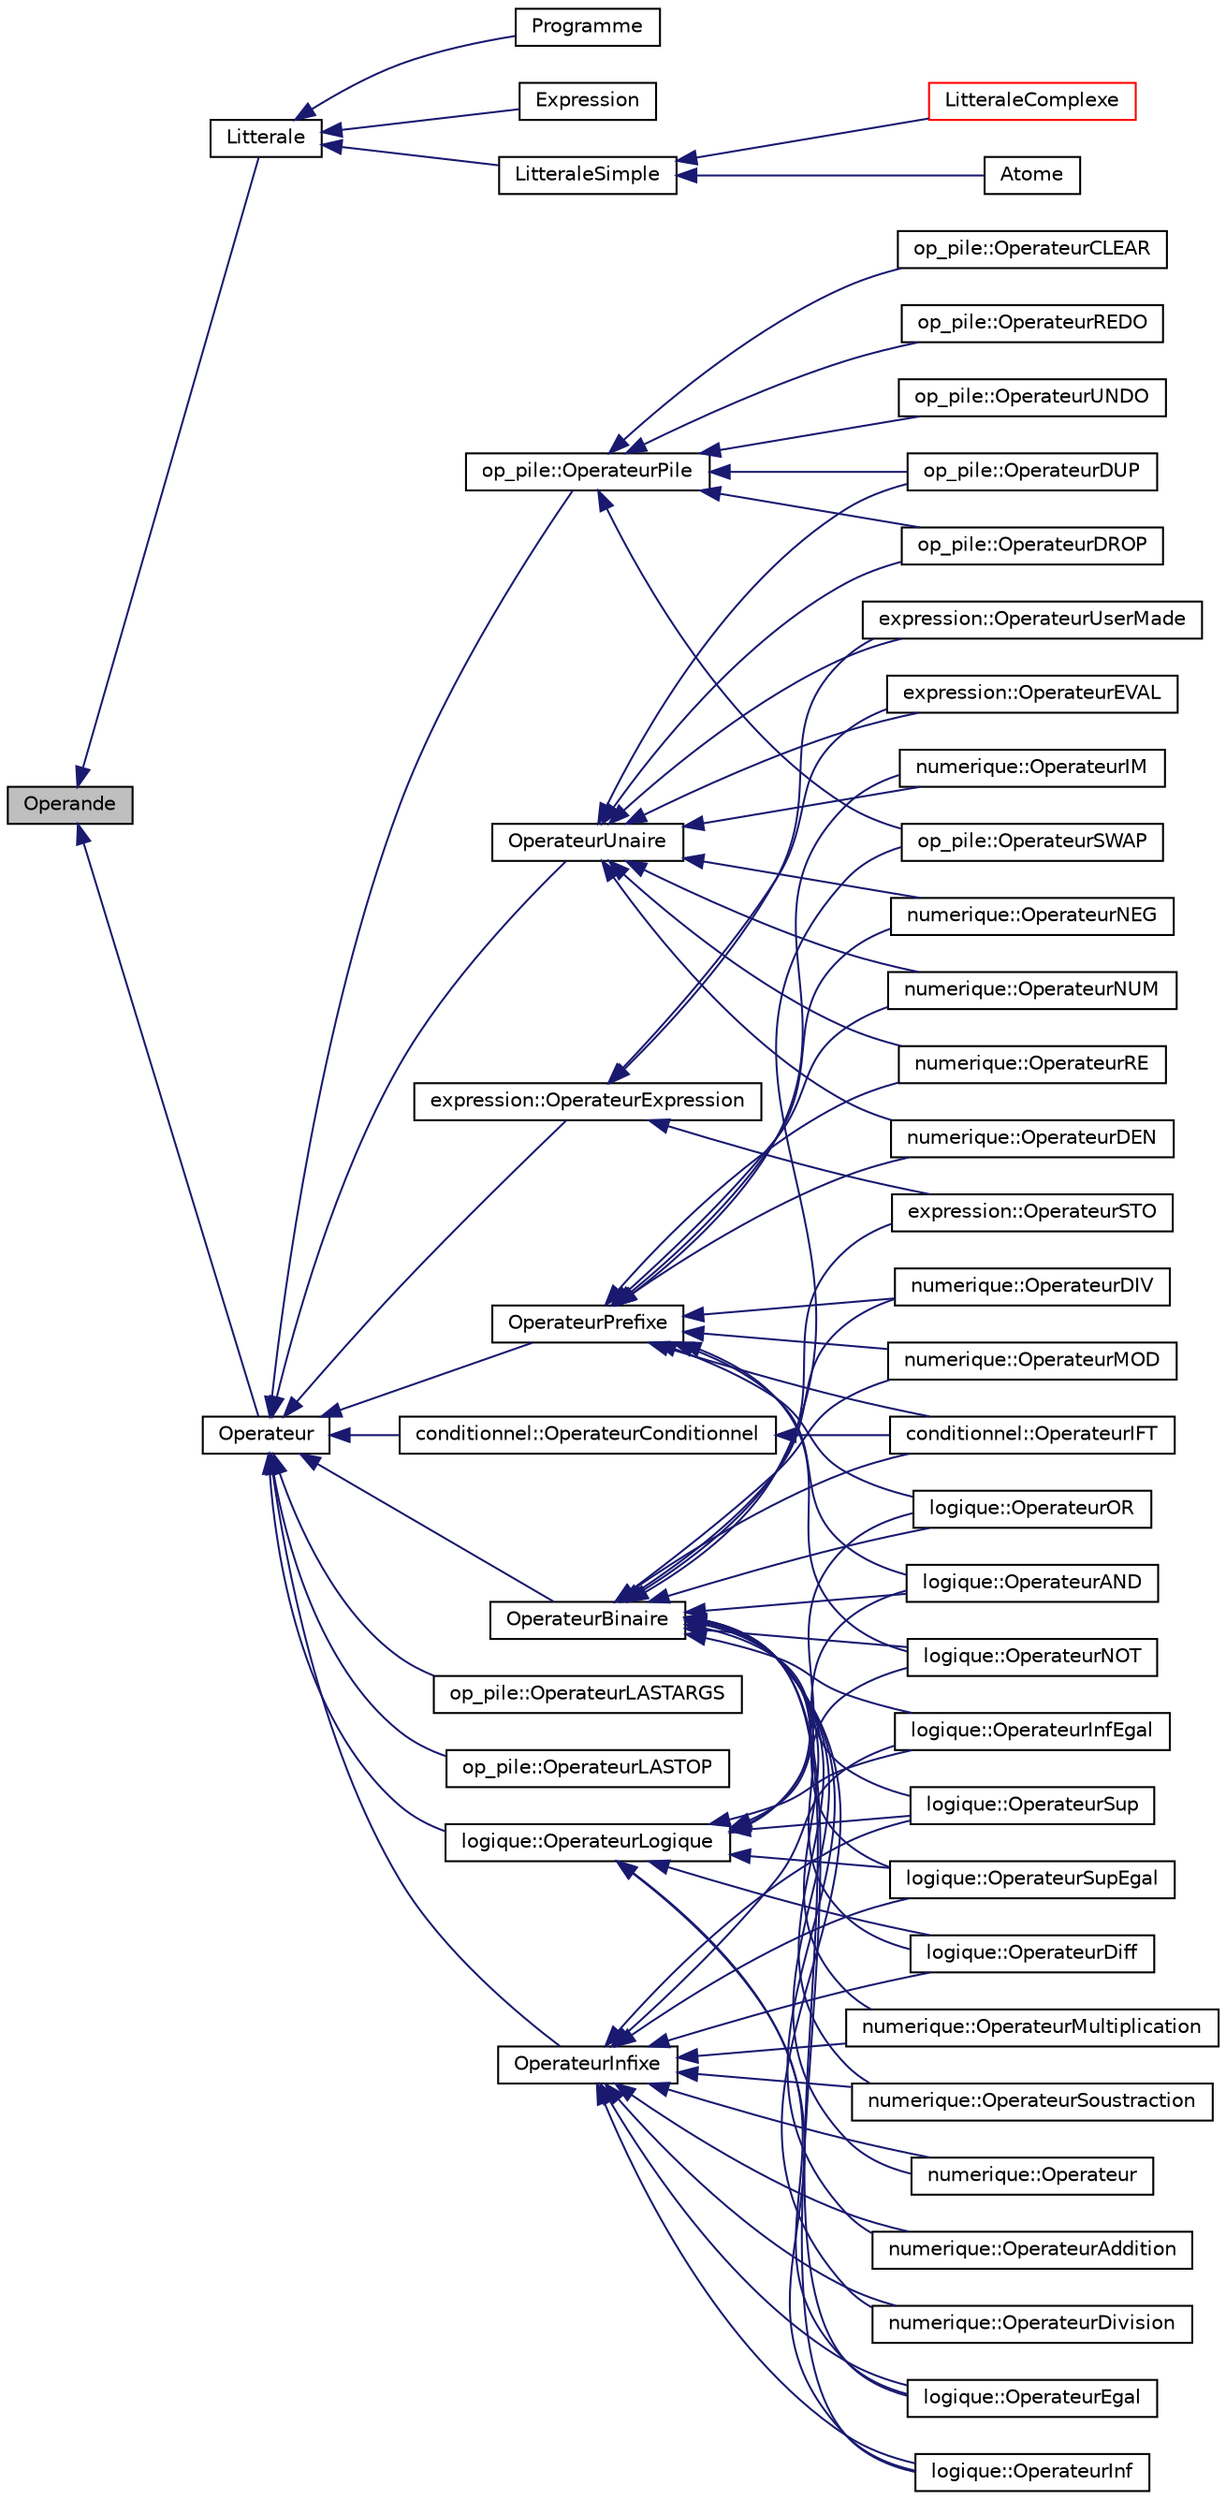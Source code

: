 digraph "Operande"
{
  edge [fontname="Helvetica",fontsize="10",labelfontname="Helvetica",labelfontsize="10"];
  node [fontname="Helvetica",fontsize="10",shape=record];
  rankdir="LR";
  Node1 [label="Operande",height=0.2,width=0.4,color="black", fillcolor="grey75", style="filled", fontcolor="black"];
  Node1 -> Node2 [dir="back",color="midnightblue",fontsize="10",style="solid",fontname="Helvetica"];
  Node2 [label="Litterale",height=0.2,width=0.4,color="black", fillcolor="white", style="filled",URL="$class_litterale.html"];
  Node2 -> Node3 [dir="back",color="midnightblue",fontsize="10",style="solid",fontname="Helvetica"];
  Node3 [label="Expression",height=0.2,width=0.4,color="black", fillcolor="white", style="filled",URL="$class_expression.html"];
  Node2 -> Node4 [dir="back",color="midnightblue",fontsize="10",style="solid",fontname="Helvetica"];
  Node4 [label="LitteraleSimple",height=0.2,width=0.4,color="black", fillcolor="white", style="filled",URL="$class_litterale_simple.html"];
  Node4 -> Node5 [dir="back",color="midnightblue",fontsize="10",style="solid",fontname="Helvetica"];
  Node5 [label="Atome",height=0.2,width=0.4,color="black", fillcolor="white", style="filled",URL="$class_atome.html"];
  Node4 -> Node6 [dir="back",color="midnightblue",fontsize="10",style="solid",fontname="Helvetica"];
  Node6 [label="LitteraleComplexe",height=0.2,width=0.4,color="red", fillcolor="white", style="filled",URL="$class_litterale_complexe.html"];
  Node2 -> Node7 [dir="back",color="midnightblue",fontsize="10",style="solid",fontname="Helvetica"];
  Node7 [label="Programme",height=0.2,width=0.4,color="black", fillcolor="white", style="filled",URL="$class_programme.html"];
  Node1 -> Node8 [dir="back",color="midnightblue",fontsize="10",style="solid",fontname="Helvetica"];
  Node8 [label="Operateur",height=0.2,width=0.4,color="black", fillcolor="white", style="filled",URL="$class_operateur.html",tooltip="classe la plus abstraite des opérateurs "];
  Node8 -> Node9 [dir="back",color="midnightblue",fontsize="10",style="solid",fontname="Helvetica"];
  Node9 [label="conditionnel::OperateurConditionnel",height=0.2,width=0.4,color="black", fillcolor="white", style="filled",URL="$classconditionnel_1_1_operateur_conditionnel.html"];
  Node9 -> Node10 [dir="back",color="midnightblue",fontsize="10",style="solid",fontname="Helvetica"];
  Node10 [label="conditionnel::OperateurIFT",height=0.2,width=0.4,color="black", fillcolor="white", style="filled",URL="$classconditionnel_1_1_operateur_i_f_t.html"];
  Node8 -> Node11 [dir="back",color="midnightblue",fontsize="10",style="solid",fontname="Helvetica"];
  Node11 [label="expression::OperateurExpression",height=0.2,width=0.4,color="black", fillcolor="white", style="filled",URL="$classexpression_1_1_operateur_expression.html"];
  Node11 -> Node12 [dir="back",color="midnightblue",fontsize="10",style="solid",fontname="Helvetica"];
  Node12 [label="expression::OperateurEVAL",height=0.2,width=0.4,color="black", fillcolor="white", style="filled",URL="$classexpression_1_1_operateur_e_v_a_l.html"];
  Node11 -> Node13 [dir="back",color="midnightblue",fontsize="10",style="solid",fontname="Helvetica"];
  Node13 [label="expression::OperateurSTO",height=0.2,width=0.4,color="black", fillcolor="white", style="filled",URL="$classexpression_1_1_operateur_s_t_o.html"];
  Node11 -> Node14 [dir="back",color="midnightblue",fontsize="10",style="solid",fontname="Helvetica"];
  Node14 [label="expression::OperateurUserMade",height=0.2,width=0.4,color="black", fillcolor="white", style="filled",URL="$classexpression_1_1_operateur_user_made.html"];
  Node8 -> Node15 [dir="back",color="midnightblue",fontsize="10",style="solid",fontname="Helvetica"];
  Node15 [label="logique::OperateurLogique",height=0.2,width=0.4,color="black", fillcolor="white", style="filled",URL="$classlogique_1_1_operateur_logique.html"];
  Node15 -> Node16 [dir="back",color="midnightblue",fontsize="10",style="solid",fontname="Helvetica"];
  Node16 [label="logique::OperateurAND",height=0.2,width=0.4,color="black", fillcolor="white", style="filled",URL="$classlogique_1_1_operateur_a_n_d.html"];
  Node15 -> Node17 [dir="back",color="midnightblue",fontsize="10",style="solid",fontname="Helvetica"];
  Node17 [label="logique::OperateurDiff",height=0.2,width=0.4,color="black", fillcolor="white", style="filled",URL="$classlogique_1_1_operateur_diff.html"];
  Node15 -> Node18 [dir="back",color="midnightblue",fontsize="10",style="solid",fontname="Helvetica"];
  Node18 [label="logique::OperateurEgal",height=0.2,width=0.4,color="black", fillcolor="white", style="filled",URL="$classlogique_1_1_operateur_egal.html"];
  Node15 -> Node19 [dir="back",color="midnightblue",fontsize="10",style="solid",fontname="Helvetica"];
  Node19 [label="logique::OperateurInf",height=0.2,width=0.4,color="black", fillcolor="white", style="filled",URL="$classlogique_1_1_operateur_inf.html"];
  Node15 -> Node20 [dir="back",color="midnightblue",fontsize="10",style="solid",fontname="Helvetica"];
  Node20 [label="logique::OperateurInfEgal",height=0.2,width=0.4,color="black", fillcolor="white", style="filled",URL="$classlogique_1_1_operateur_inf_egal.html"];
  Node15 -> Node21 [dir="back",color="midnightblue",fontsize="10",style="solid",fontname="Helvetica"];
  Node21 [label="logique::OperateurNOT",height=0.2,width=0.4,color="black", fillcolor="white", style="filled",URL="$classlogique_1_1_operateur_n_o_t.html"];
  Node15 -> Node22 [dir="back",color="midnightblue",fontsize="10",style="solid",fontname="Helvetica"];
  Node22 [label="logique::OperateurOR",height=0.2,width=0.4,color="black", fillcolor="white", style="filled",URL="$classlogique_1_1_operateur_o_r.html"];
  Node15 -> Node23 [dir="back",color="midnightblue",fontsize="10",style="solid",fontname="Helvetica"];
  Node23 [label="logique::OperateurSup",height=0.2,width=0.4,color="black", fillcolor="white", style="filled",URL="$classlogique_1_1_operateur_sup.html"];
  Node15 -> Node24 [dir="back",color="midnightblue",fontsize="10",style="solid",fontname="Helvetica"];
  Node24 [label="logique::OperateurSupEgal",height=0.2,width=0.4,color="black", fillcolor="white", style="filled",URL="$classlogique_1_1_operateur_sup_egal.html"];
  Node8 -> Node25 [dir="back",color="midnightblue",fontsize="10",style="solid",fontname="Helvetica"];
  Node25 [label="op_pile::OperateurLASTARGS",height=0.2,width=0.4,color="black", fillcolor="white", style="filled",URL="$classop__pile_1_1_operateur_l_a_s_t_a_r_g_s.html"];
  Node8 -> Node26 [dir="back",color="midnightblue",fontsize="10",style="solid",fontname="Helvetica"];
  Node26 [label="op_pile::OperateurLASTOP",height=0.2,width=0.4,color="black", fillcolor="white", style="filled",URL="$classop__pile_1_1_operateur_l_a_s_t_o_p.html"];
  Node8 -> Node27 [dir="back",color="midnightblue",fontsize="10",style="solid",fontname="Helvetica"];
  Node27 [label="op_pile::OperateurPile",height=0.2,width=0.4,color="black", fillcolor="white", style="filled",URL="$classop__pile_1_1_operateur_pile.html"];
  Node27 -> Node28 [dir="back",color="midnightblue",fontsize="10",style="solid",fontname="Helvetica"];
  Node28 [label="op_pile::OperateurCLEAR",height=0.2,width=0.4,color="black", fillcolor="white", style="filled",URL="$classop__pile_1_1_operateur_c_l_e_a_r.html"];
  Node27 -> Node29 [dir="back",color="midnightblue",fontsize="10",style="solid",fontname="Helvetica"];
  Node29 [label="op_pile::OperateurDROP",height=0.2,width=0.4,color="black", fillcolor="white", style="filled",URL="$classop__pile_1_1_operateur_d_r_o_p.html"];
  Node27 -> Node30 [dir="back",color="midnightblue",fontsize="10",style="solid",fontname="Helvetica"];
  Node30 [label="op_pile::OperateurDUP",height=0.2,width=0.4,color="black", fillcolor="white", style="filled",URL="$classop__pile_1_1_operateur_d_u_p.html"];
  Node27 -> Node31 [dir="back",color="midnightblue",fontsize="10",style="solid",fontname="Helvetica"];
  Node31 [label="op_pile::OperateurREDO",height=0.2,width=0.4,color="black", fillcolor="white", style="filled",URL="$classop__pile_1_1_operateur_r_e_d_o.html"];
  Node27 -> Node32 [dir="back",color="midnightblue",fontsize="10",style="solid",fontname="Helvetica"];
  Node32 [label="op_pile::OperateurSWAP",height=0.2,width=0.4,color="black", fillcolor="white", style="filled",URL="$classop__pile_1_1_operateur_s_w_a_p.html"];
  Node27 -> Node33 [dir="back",color="midnightblue",fontsize="10",style="solid",fontname="Helvetica"];
  Node33 [label="op_pile::OperateurUNDO",height=0.2,width=0.4,color="black", fillcolor="white", style="filled",URL="$classop__pile_1_1_operateur_u_n_d_o.html"];
  Node8 -> Node34 [dir="back",color="midnightblue",fontsize="10",style="solid",fontname="Helvetica"];
  Node34 [label="OperateurBinaire",height=0.2,width=0.4,color="black", fillcolor="white", style="filled",URL="$class_operateur_binaire.html"];
  Node34 -> Node10 [dir="back",color="midnightblue",fontsize="10",style="solid",fontname="Helvetica"];
  Node34 -> Node13 [dir="back",color="midnightblue",fontsize="10",style="solid",fontname="Helvetica"];
  Node34 -> Node16 [dir="back",color="midnightblue",fontsize="10",style="solid",fontname="Helvetica"];
  Node34 -> Node17 [dir="back",color="midnightblue",fontsize="10",style="solid",fontname="Helvetica"];
  Node34 -> Node18 [dir="back",color="midnightblue",fontsize="10",style="solid",fontname="Helvetica"];
  Node34 -> Node19 [dir="back",color="midnightblue",fontsize="10",style="solid",fontname="Helvetica"];
  Node34 -> Node20 [dir="back",color="midnightblue",fontsize="10",style="solid",fontname="Helvetica"];
  Node34 -> Node21 [dir="back",color="midnightblue",fontsize="10",style="solid",fontname="Helvetica"];
  Node34 -> Node22 [dir="back",color="midnightblue",fontsize="10",style="solid",fontname="Helvetica"];
  Node34 -> Node23 [dir="back",color="midnightblue",fontsize="10",style="solid",fontname="Helvetica"];
  Node34 -> Node24 [dir="back",color="midnightblue",fontsize="10",style="solid",fontname="Helvetica"];
  Node34 -> Node35 [dir="back",color="midnightblue",fontsize="10",style="solid",fontname="Helvetica"];
  Node35 [label="numerique::Operateur",height=0.2,width=0.4,color="black", fillcolor="white", style="filled",URL="$classnumerique_1_1_operateur.html"];
  Node34 -> Node36 [dir="back",color="midnightblue",fontsize="10",style="solid",fontname="Helvetica"];
  Node36 [label="numerique::OperateurAddition",height=0.2,width=0.4,color="black", fillcolor="white", style="filled",URL="$classnumerique_1_1_operateur_addition.html"];
  Node34 -> Node37 [dir="back",color="midnightblue",fontsize="10",style="solid",fontname="Helvetica"];
  Node37 [label="numerique::OperateurDIV",height=0.2,width=0.4,color="black", fillcolor="white", style="filled",URL="$classnumerique_1_1_operateur_d_i_v.html"];
  Node34 -> Node38 [dir="back",color="midnightblue",fontsize="10",style="solid",fontname="Helvetica"];
  Node38 [label="numerique::OperateurDivision",height=0.2,width=0.4,color="black", fillcolor="white", style="filled",URL="$classnumerique_1_1_operateur_division.html"];
  Node34 -> Node39 [dir="back",color="midnightblue",fontsize="10",style="solid",fontname="Helvetica"];
  Node39 [label="numerique::OperateurMOD",height=0.2,width=0.4,color="black", fillcolor="white", style="filled",URL="$classnumerique_1_1_operateur_m_o_d.html"];
  Node34 -> Node40 [dir="back",color="midnightblue",fontsize="10",style="solid",fontname="Helvetica"];
  Node40 [label="numerique::OperateurMultiplication",height=0.2,width=0.4,color="black", fillcolor="white", style="filled",URL="$classnumerique_1_1_operateur_multiplication.html"];
  Node34 -> Node41 [dir="back",color="midnightblue",fontsize="10",style="solid",fontname="Helvetica"];
  Node41 [label="numerique::OperateurSoustraction",height=0.2,width=0.4,color="black", fillcolor="white", style="filled",URL="$classnumerique_1_1_operateur_soustraction.html"];
  Node34 -> Node32 [dir="back",color="midnightblue",fontsize="10",style="solid",fontname="Helvetica"];
  Node8 -> Node42 [dir="back",color="midnightblue",fontsize="10",style="solid",fontname="Helvetica"];
  Node42 [label="OperateurInfixe",height=0.2,width=0.4,color="black", fillcolor="white", style="filled",URL="$class_operateur_infixe.html",tooltip="Une classe utile pour les expressions Permet la spécialisation d&#39;un opérateur pour son traitement d&#39;e..."];
  Node42 -> Node17 [dir="back",color="midnightblue",fontsize="10",style="solid",fontname="Helvetica"];
  Node42 -> Node18 [dir="back",color="midnightblue",fontsize="10",style="solid",fontname="Helvetica"];
  Node42 -> Node19 [dir="back",color="midnightblue",fontsize="10",style="solid",fontname="Helvetica"];
  Node42 -> Node20 [dir="back",color="midnightblue",fontsize="10",style="solid",fontname="Helvetica"];
  Node42 -> Node23 [dir="back",color="midnightblue",fontsize="10",style="solid",fontname="Helvetica"];
  Node42 -> Node24 [dir="back",color="midnightblue",fontsize="10",style="solid",fontname="Helvetica"];
  Node42 -> Node35 [dir="back",color="midnightblue",fontsize="10",style="solid",fontname="Helvetica"];
  Node42 -> Node36 [dir="back",color="midnightblue",fontsize="10",style="solid",fontname="Helvetica"];
  Node42 -> Node38 [dir="back",color="midnightblue",fontsize="10",style="solid",fontname="Helvetica"];
  Node42 -> Node40 [dir="back",color="midnightblue",fontsize="10",style="solid",fontname="Helvetica"];
  Node42 -> Node41 [dir="back",color="midnightblue",fontsize="10",style="solid",fontname="Helvetica"];
  Node8 -> Node43 [dir="back",color="midnightblue",fontsize="10",style="solid",fontname="Helvetica"];
  Node43 [label="OperateurPrefixe",height=0.2,width=0.4,color="black", fillcolor="white", style="filled",URL="$class_operateur_prefixe.html",tooltip="Une classe utile pour les expressions Permet la spécialisation d&#39;un opérateur pour son traitement d&#39;e..."];
  Node43 -> Node10 [dir="back",color="midnightblue",fontsize="10",style="solid",fontname="Helvetica"];
  Node43 -> Node16 [dir="back",color="midnightblue",fontsize="10",style="solid",fontname="Helvetica"];
  Node43 -> Node21 [dir="back",color="midnightblue",fontsize="10",style="solid",fontname="Helvetica"];
  Node43 -> Node22 [dir="back",color="midnightblue",fontsize="10",style="solid",fontname="Helvetica"];
  Node43 -> Node44 [dir="back",color="midnightblue",fontsize="10",style="solid",fontname="Helvetica"];
  Node44 [label="numerique::OperateurDEN",height=0.2,width=0.4,color="black", fillcolor="white", style="filled",URL="$classnumerique_1_1_operateur_d_e_n.html"];
  Node43 -> Node37 [dir="back",color="midnightblue",fontsize="10",style="solid",fontname="Helvetica"];
  Node43 -> Node45 [dir="back",color="midnightblue",fontsize="10",style="solid",fontname="Helvetica"];
  Node45 [label="numerique::OperateurIM",height=0.2,width=0.4,color="black", fillcolor="white", style="filled",URL="$classnumerique_1_1_operateur_i_m.html"];
  Node43 -> Node39 [dir="back",color="midnightblue",fontsize="10",style="solid",fontname="Helvetica"];
  Node43 -> Node46 [dir="back",color="midnightblue",fontsize="10",style="solid",fontname="Helvetica"];
  Node46 [label="numerique::OperateurNEG",height=0.2,width=0.4,color="black", fillcolor="white", style="filled",URL="$classnumerique_1_1_operateur_n_e_g.html"];
  Node43 -> Node47 [dir="back",color="midnightblue",fontsize="10",style="solid",fontname="Helvetica"];
  Node47 [label="numerique::OperateurNUM",height=0.2,width=0.4,color="black", fillcolor="white", style="filled",URL="$classnumerique_1_1_operateur_n_u_m.html"];
  Node43 -> Node48 [dir="back",color="midnightblue",fontsize="10",style="solid",fontname="Helvetica"];
  Node48 [label="numerique::OperateurRE",height=0.2,width=0.4,color="black", fillcolor="white", style="filled",URL="$classnumerique_1_1_operateur_r_e.html"];
  Node8 -> Node49 [dir="back",color="midnightblue",fontsize="10",style="solid",fontname="Helvetica"];
  Node49 [label="OperateurUnaire",height=0.2,width=0.4,color="black", fillcolor="white", style="filled",URL="$class_operateur_unaire.html"];
  Node49 -> Node12 [dir="back",color="midnightblue",fontsize="10",style="solid",fontname="Helvetica"];
  Node49 -> Node14 [dir="back",color="midnightblue",fontsize="10",style="solid",fontname="Helvetica"];
  Node49 -> Node44 [dir="back",color="midnightblue",fontsize="10",style="solid",fontname="Helvetica"];
  Node49 -> Node45 [dir="back",color="midnightblue",fontsize="10",style="solid",fontname="Helvetica"];
  Node49 -> Node46 [dir="back",color="midnightblue",fontsize="10",style="solid",fontname="Helvetica"];
  Node49 -> Node47 [dir="back",color="midnightblue",fontsize="10",style="solid",fontname="Helvetica"];
  Node49 -> Node48 [dir="back",color="midnightblue",fontsize="10",style="solid",fontname="Helvetica"];
  Node49 -> Node29 [dir="back",color="midnightblue",fontsize="10",style="solid",fontname="Helvetica"];
  Node49 -> Node30 [dir="back",color="midnightblue",fontsize="10",style="solid",fontname="Helvetica"];
}
